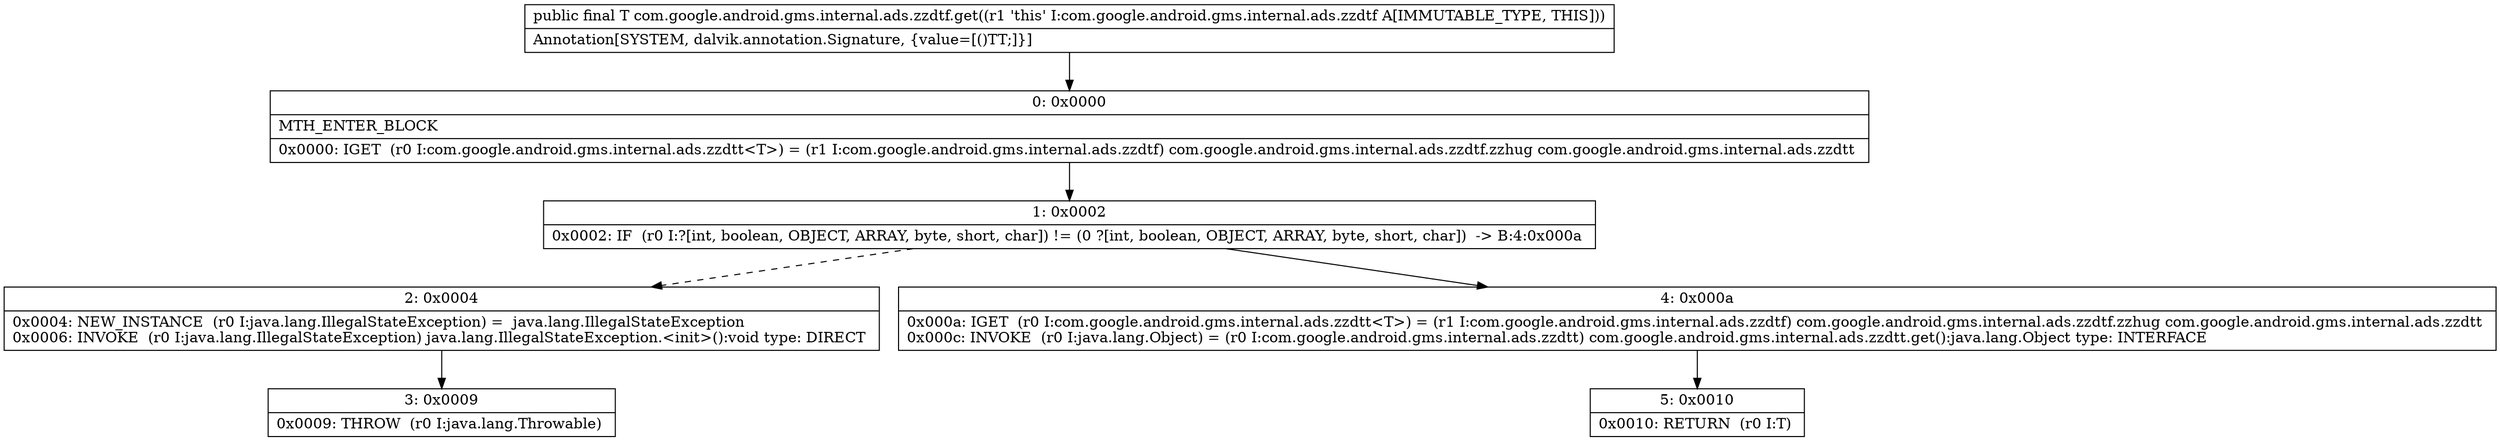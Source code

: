 digraph "CFG forcom.google.android.gms.internal.ads.zzdtf.get()Ljava\/lang\/Object;" {
Node_0 [shape=record,label="{0\:\ 0x0000|MTH_ENTER_BLOCK\l|0x0000: IGET  (r0 I:com.google.android.gms.internal.ads.zzdtt\<T\>) = (r1 I:com.google.android.gms.internal.ads.zzdtf) com.google.android.gms.internal.ads.zzdtf.zzhug com.google.android.gms.internal.ads.zzdtt \l}"];
Node_1 [shape=record,label="{1\:\ 0x0002|0x0002: IF  (r0 I:?[int, boolean, OBJECT, ARRAY, byte, short, char]) != (0 ?[int, boolean, OBJECT, ARRAY, byte, short, char])  \-\> B:4:0x000a \l}"];
Node_2 [shape=record,label="{2\:\ 0x0004|0x0004: NEW_INSTANCE  (r0 I:java.lang.IllegalStateException) =  java.lang.IllegalStateException \l0x0006: INVOKE  (r0 I:java.lang.IllegalStateException) java.lang.IllegalStateException.\<init\>():void type: DIRECT \l}"];
Node_3 [shape=record,label="{3\:\ 0x0009|0x0009: THROW  (r0 I:java.lang.Throwable) \l}"];
Node_4 [shape=record,label="{4\:\ 0x000a|0x000a: IGET  (r0 I:com.google.android.gms.internal.ads.zzdtt\<T\>) = (r1 I:com.google.android.gms.internal.ads.zzdtf) com.google.android.gms.internal.ads.zzdtf.zzhug com.google.android.gms.internal.ads.zzdtt \l0x000c: INVOKE  (r0 I:java.lang.Object) = (r0 I:com.google.android.gms.internal.ads.zzdtt) com.google.android.gms.internal.ads.zzdtt.get():java.lang.Object type: INTERFACE \l}"];
Node_5 [shape=record,label="{5\:\ 0x0010|0x0010: RETURN  (r0 I:T) \l}"];
MethodNode[shape=record,label="{public final T com.google.android.gms.internal.ads.zzdtf.get((r1 'this' I:com.google.android.gms.internal.ads.zzdtf A[IMMUTABLE_TYPE, THIS]))  | Annotation[SYSTEM, dalvik.annotation.Signature, \{value=[()TT;]\}]\l}"];
MethodNode -> Node_0;
Node_0 -> Node_1;
Node_1 -> Node_2[style=dashed];
Node_1 -> Node_4;
Node_2 -> Node_3;
Node_4 -> Node_5;
}

